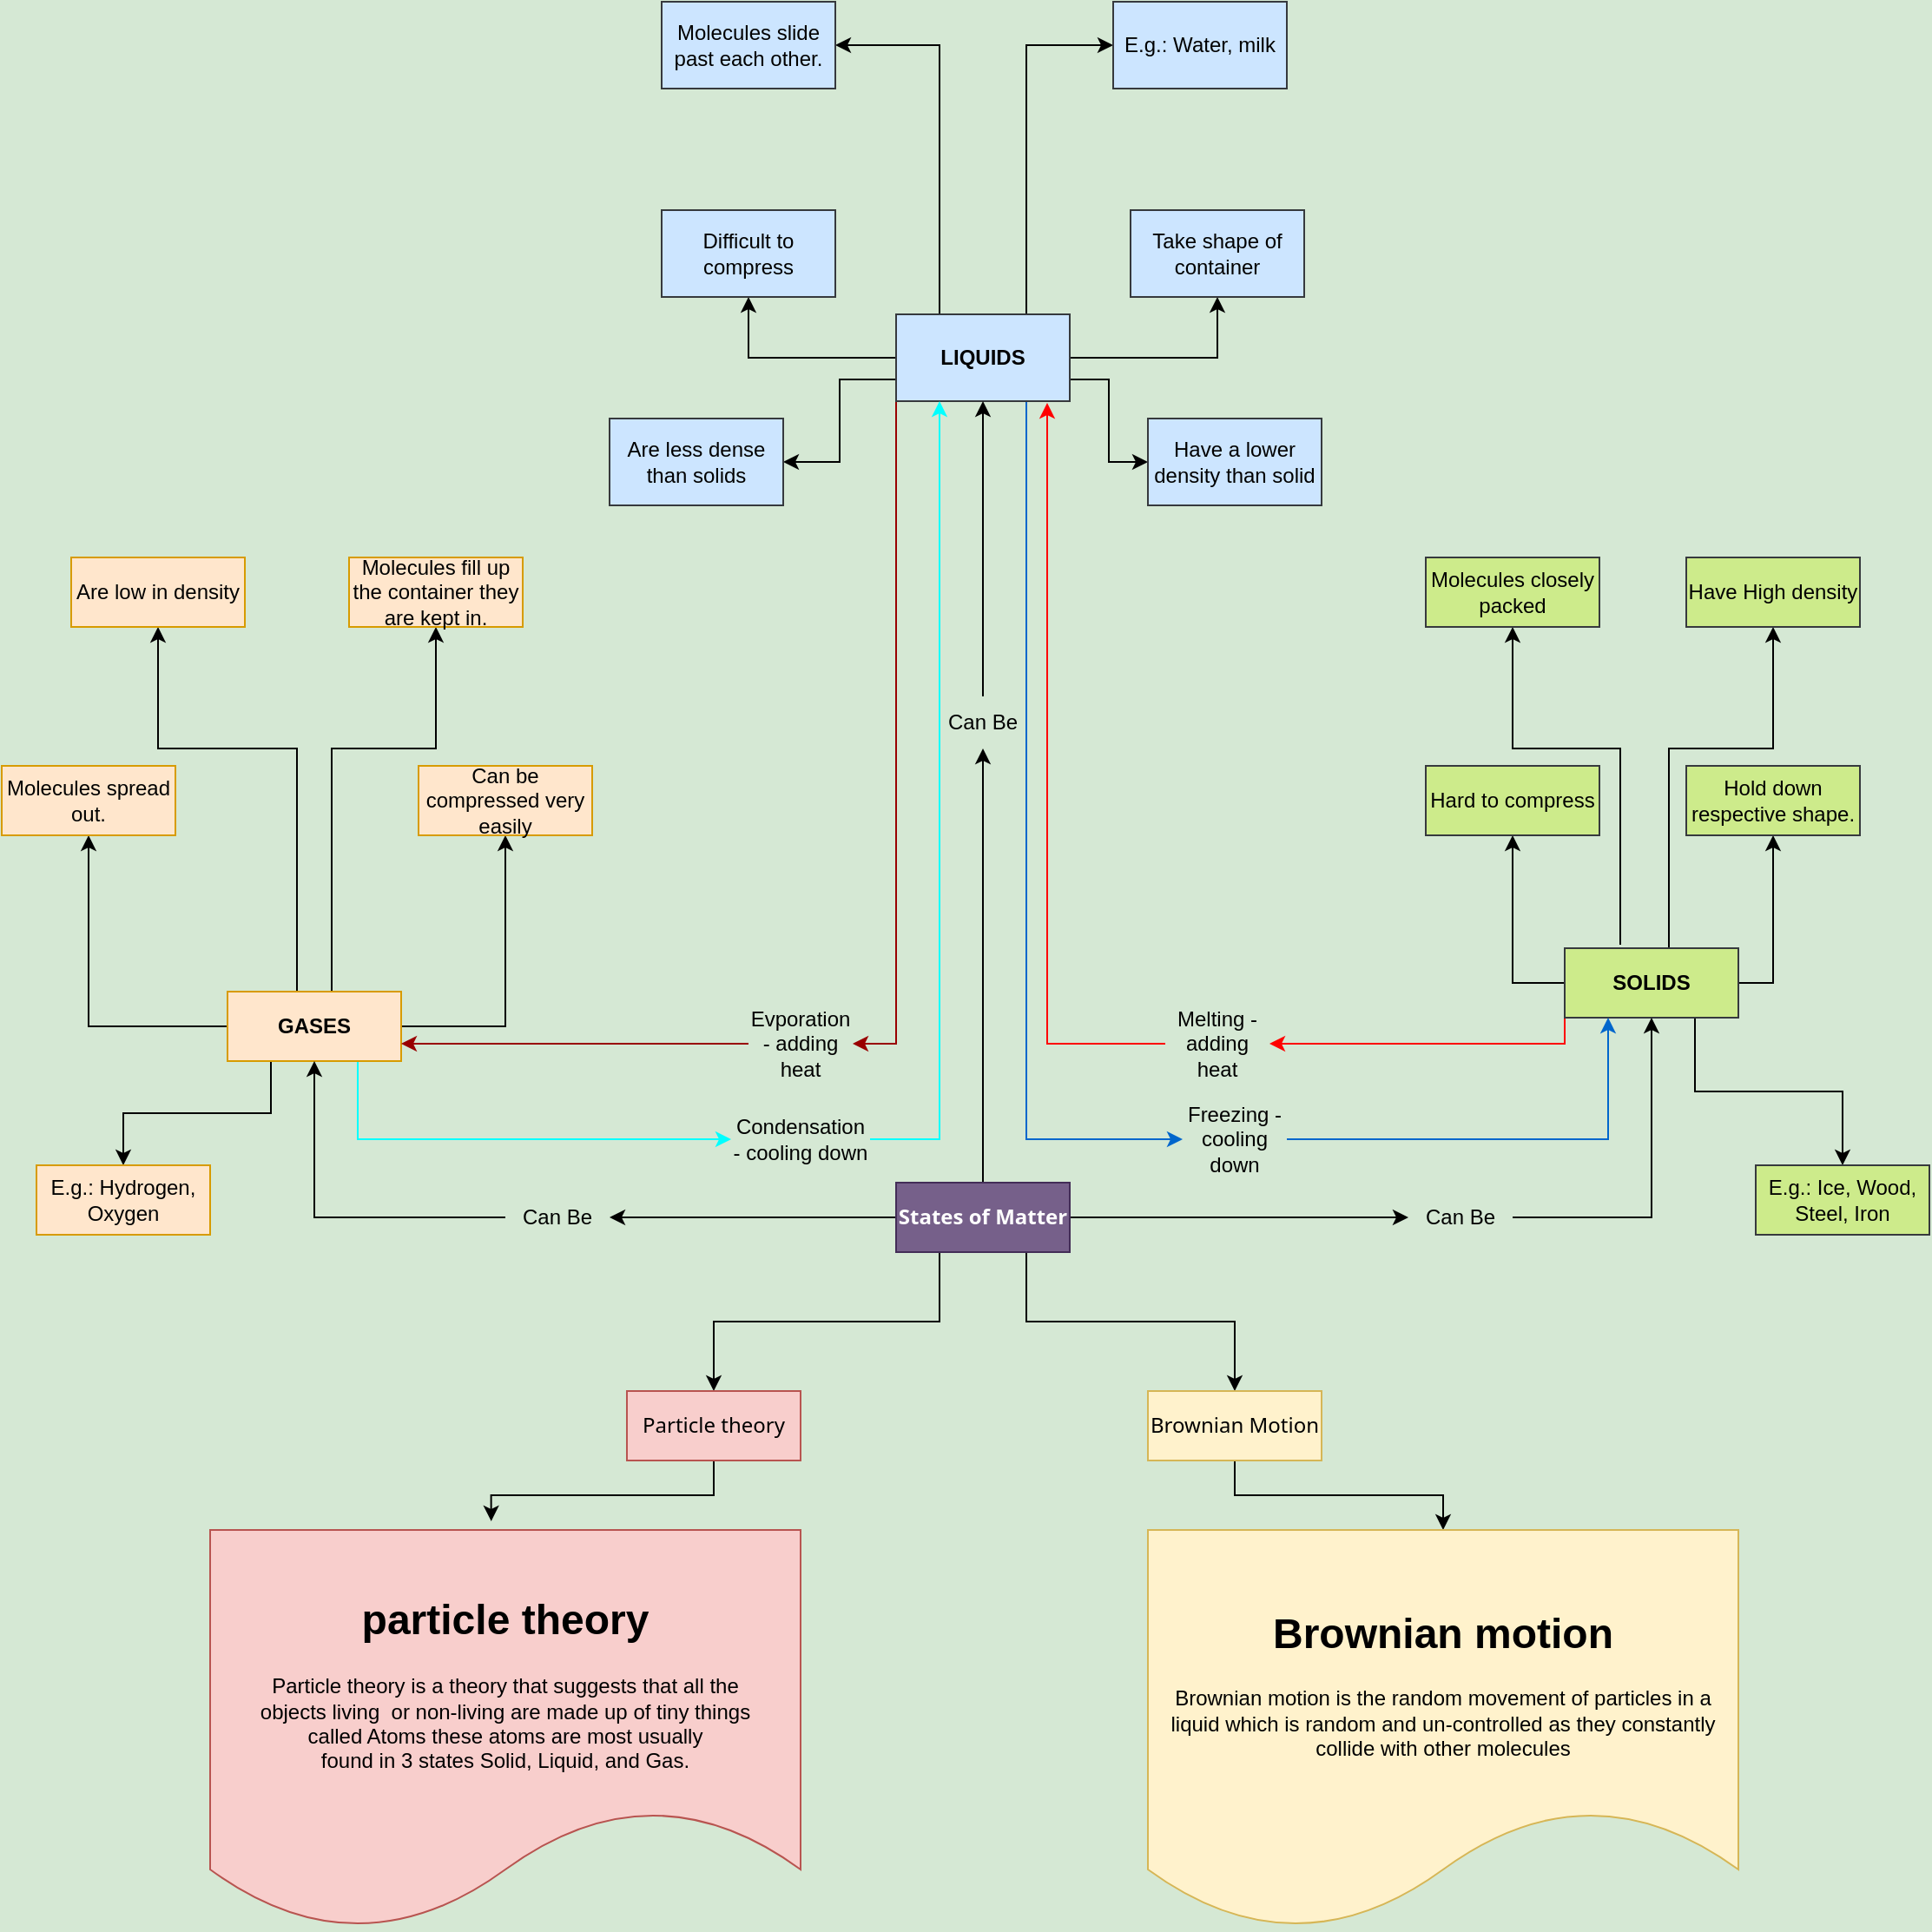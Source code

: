 <mxfile version="15.9.4" type="device"><diagram id="7OjrpWtM3B9UI5vgvwSm" name="Page-1"><mxGraphModel dx="1952" dy="1659" grid="1" gridSize="10" guides="1" tooltips="1" connect="1" arrows="1" fold="1" page="1" pageScale="1" pageWidth="850" pageHeight="1100" background="#D5E8D4" math="0" shadow="0"><root><mxCell id="0"/><mxCell id="1" parent="0"/><mxCell id="Wiox2yG9YahC0RjAl7eF-38" style="edgeStyle=orthogonalEdgeStyle;rounded=0;orthogonalLoop=1;jettySize=auto;html=1;exitX=1;exitY=0.5;exitDx=0;exitDy=0;entryX=0;entryY=0.5;entryDx=0;entryDy=0;strokeColor=#000000;" parent="1" source="Zms9PY8yD79ULRnzv8BX-10" target="Wiox2yG9YahC0RjAl7eF-37" edge="1"><mxGeometry relative="1" as="geometry"/></mxCell><mxCell id="Wiox2yG9YahC0RjAl7eF-41" style="edgeStyle=orthogonalEdgeStyle;rounded=0;orthogonalLoop=1;jettySize=auto;html=1;exitX=0;exitY=0.5;exitDx=0;exitDy=0;strokeColor=#000000;" parent="1" source="Zms9PY8yD79ULRnzv8BX-10" target="Wiox2yG9YahC0RjAl7eF-40" edge="1"><mxGeometry relative="1" as="geometry"/></mxCell><mxCell id="Wiox2yG9YahC0RjAl7eF-44" style="edgeStyle=orthogonalEdgeStyle;rounded=0;orthogonalLoop=1;jettySize=auto;html=1;exitX=0.5;exitY=0;exitDx=0;exitDy=0;entryX=0.5;entryY=1;entryDx=0;entryDy=0;strokeColor=#000000;" parent="1" source="Zms9PY8yD79ULRnzv8BX-10" target="Wiox2yG9YahC0RjAl7eF-43" edge="1"><mxGeometry relative="1" as="geometry"/></mxCell><mxCell id="bm9sxYMrBRh5y1CcE2MZ-3" style="edgeStyle=orthogonalEdgeStyle;rounded=0;orthogonalLoop=1;jettySize=auto;html=1;exitX=0.25;exitY=1;exitDx=0;exitDy=0;entryX=0.5;entryY=0;entryDx=0;entryDy=0;" parent="1" source="Zms9PY8yD79ULRnzv8BX-10" target="bm9sxYMrBRh5y1CcE2MZ-1" edge="1"><mxGeometry relative="1" as="geometry"/></mxCell><mxCell id="bm9sxYMrBRh5y1CcE2MZ-4" style="edgeStyle=orthogonalEdgeStyle;rounded=0;orthogonalLoop=1;jettySize=auto;html=1;exitX=0.75;exitY=1;exitDx=0;exitDy=0;entryX=0.5;entryY=0;entryDx=0;entryDy=0;" parent="1" source="Zms9PY8yD79ULRnzv8BX-10" target="bm9sxYMrBRh5y1CcE2MZ-2" edge="1"><mxGeometry relative="1" as="geometry"/></mxCell><mxCell id="Zms9PY8yD79ULRnzv8BX-10" value="&lt;font style=&quot;font-size: 12px&quot;&gt;&lt;b&gt;&lt;span class=&quot;react-editor-token react-editor-text-token&quot; style=&quot;box-sizing: border-box ; font-family: &amp;#34;avenir,avenir next,segoe ui,helvetica,arial,sans-serif&amp;#34; , &amp;#34;avenir&amp;#34; , &amp;#34;avenir next&amp;#34; , &amp;#34;segoe ui&amp;#34; , &amp;#34;helvetica&amp;#34; , &amp;#34;arial&amp;#34; , &amp;#34;sans-serif&amp;#34;&quot;&gt;States&lt;/span&gt;&lt;span class=&quot;react-editor-token react-editor-whitespace-token&quot; style=&quot;box-sizing: border-box ; font-family: &amp;#34;avenir,avenir next,segoe ui,helvetica,arial,sans-serif&amp;#34; , &amp;#34;avenir&amp;#34; , &amp;#34;avenir next&amp;#34; , &amp;#34;segoe ui&amp;#34; , &amp;#34;helvetica&amp;#34; , &amp;#34;arial&amp;#34; , &amp;#34;sans-serif&amp;#34;&quot;&gt; &lt;/span&gt;&lt;span class=&quot;react-editor-token react-editor-text-token&quot; style=&quot;box-sizing: border-box ; font-family: &amp;#34;avenir,avenir next,segoe ui,helvetica,arial,sans-serif&amp;#34; , &amp;#34;avenir&amp;#34; , &amp;#34;avenir next&amp;#34; , &amp;#34;segoe ui&amp;#34; , &amp;#34;helvetica&amp;#34; , &amp;#34;arial&amp;#34; , &amp;#34;sans-serif&amp;#34;&quot;&gt;of&lt;/span&gt;&lt;span class=&quot;react-editor-token react-editor-whitespace-token&quot; style=&quot;box-sizing: border-box ; font-family: &amp;#34;avenir,avenir next,segoe ui,helvetica,arial,sans-serif&amp;#34; , &amp;#34;avenir&amp;#34; , &amp;#34;avenir next&amp;#34; , &amp;#34;segoe ui&amp;#34; , &amp;#34;helvetica&amp;#34; , &amp;#34;arial&amp;#34; , &amp;#34;sans-serif&amp;#34;&quot;&gt; &lt;/span&gt;&lt;span class=&quot;react-editor-token react-editor-text-token&quot; style=&quot;box-sizing: border-box ; font-family: &amp;#34;avenir,avenir next,segoe ui,helvetica,arial,sans-serif&amp;#34; , &amp;#34;avenir&amp;#34; , &amp;#34;avenir next&amp;#34; , &amp;#34;segoe ui&amp;#34; , &amp;#34;helvetica&amp;#34; , &amp;#34;arial&amp;#34; , &amp;#34;sans-serif&amp;#34;&quot;&gt;Matter&lt;/span&gt;&lt;/b&gt;&lt;/font&gt;" style="whiteSpace=wrap;html=1;fillColor=#76608a;strokeColor=#432D57;fontColor=#ffffff;" parent="1" vertex="1"><mxGeometry x="375" y="560" width="100" height="40" as="geometry"/></mxCell><mxCell id="Zms9PY8yD79ULRnzv8BX-50" style="edgeStyle=orthogonalEdgeStyle;rounded=0;orthogonalLoop=1;jettySize=auto;html=1;exitX=0;exitY=0.5;exitDx=0;exitDy=0;fontSize=12;" parent="1" source="Zms9PY8yD79ULRnzv8BX-11" target="Zms9PY8yD79ULRnzv8BX-40" edge="1"><mxGeometry relative="1" as="geometry"><mxPoint x="640" y="211" as="targetPoint"/></mxGeometry></mxCell><mxCell id="Zms9PY8yD79ULRnzv8BX-53" style="edgeStyle=orthogonalEdgeStyle;rounded=0;orthogonalLoop=1;jettySize=auto;html=1;exitX=1;exitY=0.5;exitDx=0;exitDy=0;entryX=0.5;entryY=1;entryDx=0;entryDy=0;fontSize=12;" parent="1" source="Zms9PY8yD79ULRnzv8BX-11" target="Zms9PY8yD79ULRnzv8BX-39" edge="1"><mxGeometry relative="1" as="geometry"/></mxCell><mxCell id="vKP0mmzmDt_2mgkMHcd9-1" style="edgeStyle=orthogonalEdgeStyle;rounded=0;orthogonalLoop=1;jettySize=auto;html=1;exitX=0;exitY=0.75;exitDx=0;exitDy=0;entryX=1;entryY=0.5;entryDx=0;entryDy=0;strokeColor=#FF0000;" parent="1" source="Zms9PY8yD79ULRnzv8BX-11" target="vKP0mmzmDt_2mgkMHcd9-2" edge="1"><mxGeometry relative="1" as="geometry"><mxPoint x="610" y="260" as="targetPoint"/><Array as="points"><mxPoint x="760" y="480"/></Array></mxGeometry></mxCell><mxCell id="Wiox2yG9YahC0RjAl7eF-1" style="edgeStyle=orthogonalEdgeStyle;rounded=0;orthogonalLoop=1;jettySize=auto;html=1;exitX=0.32;exitY=-0.05;exitDx=0;exitDy=0;entryX=0.5;entryY=1;entryDx=0;entryDy=0;exitPerimeter=0;" parent="1" source="Zms9PY8yD79ULRnzv8BX-11" target="Zms9PY8yD79ULRnzv8BX-31" edge="1"><mxGeometry relative="1" as="geometry"><Array as="points"><mxPoint x="792" y="310"/><mxPoint x="730" y="310"/></Array></mxGeometry></mxCell><mxCell id="Wiox2yG9YahC0RjAl7eF-14" style="edgeStyle=orthogonalEdgeStyle;rounded=0;orthogonalLoop=1;jettySize=auto;html=1;exitX=0.75;exitY=0;exitDx=0;exitDy=0;entryX=0.5;entryY=1;entryDx=0;entryDy=0;strokeColor=#000000;" parent="1" source="Zms9PY8yD79ULRnzv8BX-11" target="Wiox2yG9YahC0RjAl7eF-10" edge="1"><mxGeometry relative="1" as="geometry"><Array as="points"><mxPoint x="820" y="425"/><mxPoint x="820" y="310"/><mxPoint x="880" y="310"/></Array></mxGeometry></mxCell><mxCell id="Wiox2yG9YahC0RjAl7eF-29" style="edgeStyle=orthogonalEdgeStyle;rounded=0;orthogonalLoop=1;jettySize=auto;html=1;exitX=0.75;exitY=1;exitDx=0;exitDy=0;entryX=0.5;entryY=0;entryDx=0;entryDy=0;strokeColor=#000000;" parent="1" source="Zms9PY8yD79ULRnzv8BX-11" target="Wiox2yG9YahC0RjAl7eF-27" edge="1"><mxGeometry relative="1" as="geometry"/></mxCell><mxCell id="Zms9PY8yD79ULRnzv8BX-11" value="&lt;b&gt;SOLIDS&lt;/b&gt;" style="whiteSpace=wrap;html=1;fillColor=#cdeb8b;strokeColor=#36393d;" parent="1" vertex="1"><mxGeometry x="760" y="425" width="100" height="40" as="geometry"/></mxCell><mxCell id="Zms9PY8yD79ULRnzv8BX-44" style="edgeStyle=orthogonalEdgeStyle;rounded=0;orthogonalLoop=1;jettySize=auto;html=1;entryX=0.5;entryY=1;entryDx=0;entryDy=0;fontSize=12;" parent="1" source="Zms9PY8yD79ULRnzv8BX-22" target="Zms9PY8yD79ULRnzv8BX-43" edge="1"><mxGeometry relative="1" as="geometry"/></mxCell><mxCell id="Zms9PY8yD79ULRnzv8BX-48" style="edgeStyle=orthogonalEdgeStyle;rounded=0;orthogonalLoop=1;jettySize=auto;html=1;exitX=1;exitY=0.5;exitDx=0;exitDy=0;entryX=0.5;entryY=1;entryDx=0;entryDy=0;fontSize=12;" parent="1" source="Zms9PY8yD79ULRnzv8BX-22" target="Zms9PY8yD79ULRnzv8BX-47" edge="1"><mxGeometry relative="1" as="geometry"/></mxCell><mxCell id="Zms9PY8yD79ULRnzv8BX-70" style="edgeStyle=orthogonalEdgeStyle;rounded=0;orthogonalLoop=1;jettySize=auto;html=1;entryX=0;entryY=0.5;entryDx=0;entryDy=0;fontSize=12;strokeColor=#0066CC;exitX=0.75;exitY=1;exitDx=0;exitDy=0;" parent="1" source="Zms9PY8yD79ULRnzv8BX-22" target="Zms9PY8yD79ULRnzv8BX-71" edge="1"><mxGeometry relative="1" as="geometry"><mxPoint x="425" y="170" as="sourcePoint"/></mxGeometry></mxCell><mxCell id="Wiox2yG9YahC0RjAl7eF-19" style="edgeStyle=orthogonalEdgeStyle;rounded=0;orthogonalLoop=1;jettySize=auto;html=1;exitX=0;exitY=1;exitDx=0;exitDy=0;entryX=1;entryY=0.5;entryDx=0;entryDy=0;strokeColor=#990000;" parent="1" source="Zms9PY8yD79ULRnzv8BX-22" target="vKP0mmzmDt_2mgkMHcd9-6" edge="1"><mxGeometry relative="1" as="geometry"/></mxCell><mxCell id="Wiox2yG9YahC0RjAl7eF-31" style="edgeStyle=orthogonalEdgeStyle;rounded=0;orthogonalLoop=1;jettySize=auto;html=1;exitX=0.25;exitY=0;exitDx=0;exitDy=0;entryX=1;entryY=0.5;entryDx=0;entryDy=0;strokeColor=#000000;" parent="1" source="Zms9PY8yD79ULRnzv8BX-22" target="Zms9PY8yD79ULRnzv8BX-45" edge="1"><mxGeometry relative="1" as="geometry"/></mxCell><mxCell id="Wiox2yG9YahC0RjAl7eF-32" style="edgeStyle=orthogonalEdgeStyle;rounded=0;orthogonalLoop=1;jettySize=auto;html=1;exitX=0.75;exitY=0;exitDx=0;exitDy=0;entryX=0;entryY=0.5;entryDx=0;entryDy=0;strokeColor=#000000;" parent="1" source="Zms9PY8yD79ULRnzv8BX-22" target="Wiox2yG9YahC0RjAl7eF-30" edge="1"><mxGeometry relative="1" as="geometry"/></mxCell><mxCell id="Wiox2yG9YahC0RjAl7eF-33" style="edgeStyle=orthogonalEdgeStyle;rounded=0;orthogonalLoop=1;jettySize=auto;html=1;exitX=0;exitY=0.75;exitDx=0;exitDy=0;entryX=1;entryY=0.5;entryDx=0;entryDy=0;strokeColor=#000000;" parent="1" source="Zms9PY8yD79ULRnzv8BX-22" target="Zms9PY8yD79ULRnzv8BX-49" edge="1"><mxGeometry relative="1" as="geometry"/></mxCell><mxCell id="Wiox2yG9YahC0RjAl7eF-34" style="edgeStyle=orthogonalEdgeStyle;rounded=0;orthogonalLoop=1;jettySize=auto;html=1;exitX=1;exitY=0.75;exitDx=0;exitDy=0;entryX=0;entryY=0.5;entryDx=0;entryDy=0;strokeColor=#000000;" parent="1" source="Zms9PY8yD79ULRnzv8BX-22" target="Zms9PY8yD79ULRnzv8BX-55" edge="1"><mxGeometry relative="1" as="geometry"/></mxCell><mxCell id="Zms9PY8yD79ULRnzv8BX-22" value="&lt;b&gt;LIQUIDS&lt;/b&gt;" style="whiteSpace=wrap;html=1;fillColor=#cce5ff;strokeColor=#36393d;" parent="1" vertex="1"><mxGeometry x="375" y="60" width="100" height="50" as="geometry"/></mxCell><mxCell id="Zms9PY8yD79ULRnzv8BX-64" style="edgeStyle=orthogonalEdgeStyle;rounded=0;orthogonalLoop=1;jettySize=auto;html=1;exitX=0;exitY=0.5;exitDx=0;exitDy=0;entryX=0.5;entryY=1;entryDx=0;entryDy=0;fontSize=12;" parent="1" source="Zms9PY8yD79ULRnzv8BX-23" target="Zms9PY8yD79ULRnzv8BX-63" edge="1"><mxGeometry relative="1" as="geometry"/></mxCell><mxCell id="Zms9PY8yD79ULRnzv8BX-66" style="edgeStyle=orthogonalEdgeStyle;rounded=0;orthogonalLoop=1;jettySize=auto;html=1;exitX=1;exitY=0.5;exitDx=0;exitDy=0;entryX=0.5;entryY=1;entryDx=0;entryDy=0;fontSize=12;" parent="1" source="Zms9PY8yD79ULRnzv8BX-23" target="Zms9PY8yD79ULRnzv8BX-65" edge="1"><mxGeometry relative="1" as="geometry"/></mxCell><mxCell id="vKP0mmzmDt_2mgkMHcd9-11" style="edgeStyle=orthogonalEdgeStyle;rounded=0;orthogonalLoop=1;jettySize=auto;html=1;exitX=0.75;exitY=1;exitDx=0;exitDy=0;strokeColor=#00FFFF;entryX=0;entryY=0.5;entryDx=0;entryDy=0;entryPerimeter=0;" parent="1" source="Zms9PY8yD79ULRnzv8BX-23" target="vKP0mmzmDt_2mgkMHcd9-12" edge="1"><mxGeometry relative="1" as="geometry"><mxPoint x="190" y="250" as="targetPoint"/></mxGeometry></mxCell><mxCell id="Wiox2yG9YahC0RjAl7eF-7" style="edgeStyle=orthogonalEdgeStyle;rounded=0;orthogonalLoop=1;jettySize=auto;html=1;exitX=0.75;exitY=0;exitDx=0;exitDy=0;entryX=0.5;entryY=1;entryDx=0;entryDy=0;" parent="1" source="Zms9PY8yD79ULRnzv8BX-23" target="Zms9PY8yD79ULRnzv8BX-61" edge="1"><mxGeometry relative="1" as="geometry"><Array as="points"><mxPoint x="50" y="450"/><mxPoint x="50" y="310"/><mxPoint x="110" y="310"/></Array></mxGeometry></mxCell><mxCell id="Wiox2yG9YahC0RjAl7eF-8" style="edgeStyle=orthogonalEdgeStyle;rounded=0;orthogonalLoop=1;jettySize=auto;html=1;exitX=0.25;exitY=0;exitDx=0;exitDy=0;entryX=0.5;entryY=1;entryDx=0;entryDy=0;" parent="1" source="Zms9PY8yD79ULRnzv8BX-23" target="Wiox2yG9YahC0RjAl7eF-4" edge="1"><mxGeometry relative="1" as="geometry"><Array as="points"><mxPoint x="30" y="450"/><mxPoint x="30" y="310"/><mxPoint x="-50" y="310"/></Array></mxGeometry></mxCell><mxCell id="Wiox2yG9YahC0RjAl7eF-24" style="edgeStyle=orthogonalEdgeStyle;rounded=0;orthogonalLoop=1;jettySize=auto;html=1;exitX=0.25;exitY=1;exitDx=0;exitDy=0;entryX=0.5;entryY=0;entryDx=0;entryDy=0;strokeColor=#000000;" parent="1" source="Zms9PY8yD79ULRnzv8BX-23" target="Wiox2yG9YahC0RjAl7eF-23" edge="1"><mxGeometry relative="1" as="geometry"/></mxCell><mxCell id="Zms9PY8yD79ULRnzv8BX-23" value="&lt;b&gt;GASES&lt;/b&gt;" style="whiteSpace=wrap;html=1;fillColor=#ffe6cc;strokeColor=#d79b00;" parent="1" vertex="1"><mxGeometry x="-10" y="450" width="100" height="40" as="geometry"/></mxCell><mxCell id="Zms9PY8yD79ULRnzv8BX-31" value="Molecules closely packed" style="whiteSpace=wrap;html=1;fillColor=#cdeb8b;strokeColor=#36393d;" parent="1" vertex="1"><mxGeometry x="680" y="200" width="100" height="40" as="geometry"/></mxCell><mxCell id="Zms9PY8yD79ULRnzv8BX-39" value="Hold down respective shape." style="whiteSpace=wrap;html=1;fillColor=#cdeb8b;strokeColor=#36393d;" parent="1" vertex="1"><mxGeometry x="830" y="320" width="100" height="40" as="geometry"/></mxCell><mxCell id="Zms9PY8yD79ULRnzv8BX-40" value="Hard to compress" style="whiteSpace=wrap;html=1;fillColor=#cdeb8b;strokeColor=#36393d;" parent="1" vertex="1"><mxGeometry x="680" y="320" width="100" height="40" as="geometry"/></mxCell><mxCell id="Zms9PY8yD79ULRnzv8BX-43" value="Difficult to compress" style="whiteSpace=wrap;html=1;fillColor=#cce5ff;strokeColor=#36393d;" parent="1" vertex="1"><mxGeometry x="240" width="100" height="50" as="geometry"/></mxCell><mxCell id="Zms9PY8yD79ULRnzv8BX-45" value="Molecules slide past each other." style="whiteSpace=wrap;html=1;fillColor=#cce5ff;strokeColor=#36393d;" parent="1" vertex="1"><mxGeometry x="240" y="-120" width="100" height="50" as="geometry"/></mxCell><mxCell id="Zms9PY8yD79ULRnzv8BX-47" value="Take shape of container" style="whiteSpace=wrap;html=1;fillColor=#cce5ff;strokeColor=#36393d;" parent="1" vertex="1"><mxGeometry x="510" width="100" height="50" as="geometry"/></mxCell><mxCell id="Zms9PY8yD79ULRnzv8BX-49" value="Are less dense than solids" style="whiteSpace=wrap;html=1;fillColor=#cce5ff;strokeColor=#36393d;" parent="1" vertex="1"><mxGeometry x="210" y="120" width="100" height="50" as="geometry"/></mxCell><mxCell id="Zms9PY8yD79ULRnzv8BX-55" value="Have a lower density than solid" style="whiteSpace=wrap;html=1;fillColor=#cce5ff;strokeColor=#36393d;" parent="1" vertex="1"><mxGeometry x="520" y="120" width="100" height="50" as="geometry"/></mxCell><mxCell id="Zms9PY8yD79ULRnzv8BX-61" value="Molecules fill up the container they are kept in." style="whiteSpace=wrap;html=1;fillColor=#ffe6cc;strokeColor=#d79b00;" parent="1" vertex="1"><mxGeometry x="60" y="200" width="100" height="40" as="geometry"/></mxCell><mxCell id="Zms9PY8yD79ULRnzv8BX-63" value="Molecules spread out." style="whiteSpace=wrap;html=1;fillColor=#ffe6cc;strokeColor=#d79b00;" parent="1" vertex="1"><mxGeometry x="-140" y="320" width="100" height="40" as="geometry"/></mxCell><mxCell id="Zms9PY8yD79ULRnzv8BX-65" value="Can be compressed very easily" style="whiteSpace=wrap;html=1;fillColor=#ffe6cc;strokeColor=#d79b00;" parent="1" vertex="1"><mxGeometry x="100" y="320" width="100" height="40" as="geometry"/></mxCell><mxCell id="Wiox2yG9YahC0RjAl7eF-18" style="edgeStyle=orthogonalEdgeStyle;rounded=0;orthogonalLoop=1;jettySize=auto;html=1;exitX=1;exitY=0.5;exitDx=0;exitDy=0;entryX=0.25;entryY=1;entryDx=0;entryDy=0;strokeColor=#0066CC;" parent="1" source="Zms9PY8yD79ULRnzv8BX-71" target="Zms9PY8yD79ULRnzv8BX-11" edge="1"><mxGeometry relative="1" as="geometry"><Array as="points"><mxPoint x="785" y="535"/></Array></mxGeometry></mxCell><mxCell id="Zms9PY8yD79ULRnzv8BX-71" value="Freezing - cooling down" style="text;html=1;strokeColor=none;fillColor=none;align=center;verticalAlign=middle;whiteSpace=wrap;rounded=0;labelBackgroundColor=none;sketch=0;" parent="1" vertex="1"><mxGeometry x="540" y="520" width="60" height="30" as="geometry"/></mxCell><mxCell id="Wiox2yG9YahC0RjAl7eF-12" style="edgeStyle=orthogonalEdgeStyle;rounded=0;orthogonalLoop=1;jettySize=auto;html=1;exitX=0;exitY=0.5;exitDx=0;exitDy=0;entryX=0.87;entryY=1.02;entryDx=0;entryDy=0;strokeColor=#FF0000;entryPerimeter=0;" parent="1" source="vKP0mmzmDt_2mgkMHcd9-2" target="Zms9PY8yD79ULRnzv8BX-22" edge="1"><mxGeometry relative="1" as="geometry"/></mxCell><mxCell id="vKP0mmzmDt_2mgkMHcd9-2" value="Melting - adding heat" style="text;html=1;strokeColor=none;fillColor=none;align=center;verticalAlign=middle;whiteSpace=wrap;rounded=0;" parent="1" vertex="1"><mxGeometry x="530" y="465" width="60" height="30" as="geometry"/></mxCell><mxCell id="Wiox2yG9YahC0RjAl7eF-35" style="edgeStyle=orthogonalEdgeStyle;rounded=0;orthogonalLoop=1;jettySize=auto;html=1;exitX=0;exitY=0.5;exitDx=0;exitDy=0;entryX=1;entryY=0.75;entryDx=0;entryDy=0;strokeColor=#990000;" parent="1" source="vKP0mmzmDt_2mgkMHcd9-6" target="Zms9PY8yD79ULRnzv8BX-23" edge="1"><mxGeometry relative="1" as="geometry"/></mxCell><mxCell id="vKP0mmzmDt_2mgkMHcd9-6" value="Evporation - adding heat" style="text;html=1;strokeColor=none;fillColor=none;align=center;verticalAlign=middle;whiteSpace=wrap;rounded=0;" parent="1" vertex="1"><mxGeometry x="290" y="465" width="60" height="30" as="geometry"/></mxCell><mxCell id="Wiox2yG9YahC0RjAl7eF-13" style="edgeStyle=orthogonalEdgeStyle;rounded=0;orthogonalLoop=1;jettySize=auto;html=1;exitX=1;exitY=0.5;exitDx=0;exitDy=0;entryX=0.25;entryY=1;entryDx=0;entryDy=0;strokeColor=#00FFFF;" parent="1" source="vKP0mmzmDt_2mgkMHcd9-12" target="Zms9PY8yD79ULRnzv8BX-22" edge="1"><mxGeometry relative="1" as="geometry"/></mxCell><mxCell id="vKP0mmzmDt_2mgkMHcd9-12" value="Condensation - cooling down" style="text;html=1;strokeColor=none;fillColor=none;align=center;verticalAlign=middle;whiteSpace=wrap;rounded=0;" parent="1" vertex="1"><mxGeometry x="280" y="520" width="80" height="30" as="geometry"/></mxCell><mxCell id="Wiox2yG9YahC0RjAl7eF-4" value="Are low in density" style="whiteSpace=wrap;html=1;fillColor=#ffe6cc;strokeColor=#d79b00;" parent="1" vertex="1"><mxGeometry x="-100" y="200" width="100" height="40" as="geometry"/></mxCell><mxCell id="Wiox2yG9YahC0RjAl7eF-10" value="Have High density" style="whiteSpace=wrap;html=1;fillColor=#cdeb8b;strokeColor=#36393d;" parent="1" vertex="1"><mxGeometry x="830" y="200" width="100" height="40" as="geometry"/></mxCell><mxCell id="Wiox2yG9YahC0RjAl7eF-23" value="E.g.: Hydrogen, Oxygen" style="whiteSpace=wrap;html=1;fillColor=#ffe6cc;strokeColor=#d79b00;" parent="1" vertex="1"><mxGeometry x="-120" y="550" width="100" height="40" as="geometry"/></mxCell><mxCell id="Wiox2yG9YahC0RjAl7eF-27" value="E.g.: Ice, Wood, Steel, Iron" style="whiteSpace=wrap;html=1;fillColor=#cdeb8b;strokeColor=#36393d;" parent="1" vertex="1"><mxGeometry x="870" y="550" width="100" height="40" as="geometry"/></mxCell><mxCell id="Wiox2yG9YahC0RjAl7eF-30" value="E.g.: Water, milk" style="whiteSpace=wrap;html=1;fillColor=#cce5ff;strokeColor=#36393d;" parent="1" vertex="1"><mxGeometry x="500" y="-120" width="100" height="50" as="geometry"/></mxCell><mxCell id="Wiox2yG9YahC0RjAl7eF-39" style="edgeStyle=orthogonalEdgeStyle;rounded=0;orthogonalLoop=1;jettySize=auto;html=1;exitX=1;exitY=0.5;exitDx=0;exitDy=0;entryX=0.5;entryY=1;entryDx=0;entryDy=0;strokeColor=#000000;" parent="1" source="Wiox2yG9YahC0RjAl7eF-37" target="Zms9PY8yD79ULRnzv8BX-11" edge="1"><mxGeometry relative="1" as="geometry"/></mxCell><mxCell id="Wiox2yG9YahC0RjAl7eF-37" value="Can Be" style="text;html=1;strokeColor=none;fillColor=none;align=center;verticalAlign=middle;whiteSpace=wrap;rounded=0;" parent="1" vertex="1"><mxGeometry x="670" y="565" width="60" height="30" as="geometry"/></mxCell><mxCell id="Wiox2yG9YahC0RjAl7eF-42" style="edgeStyle=orthogonalEdgeStyle;rounded=0;orthogonalLoop=1;jettySize=auto;html=1;exitX=0;exitY=0.5;exitDx=0;exitDy=0;entryX=0.5;entryY=1;entryDx=0;entryDy=0;strokeColor=#000000;" parent="1" source="Wiox2yG9YahC0RjAl7eF-40" target="Zms9PY8yD79ULRnzv8BX-23" edge="1"><mxGeometry relative="1" as="geometry"/></mxCell><mxCell id="Wiox2yG9YahC0RjAl7eF-40" value="Can Be" style="text;html=1;strokeColor=none;fillColor=none;align=center;verticalAlign=middle;whiteSpace=wrap;rounded=0;" parent="1" vertex="1"><mxGeometry x="150" y="565" width="60" height="30" as="geometry"/></mxCell><mxCell id="Wiox2yG9YahC0RjAl7eF-45" style="edgeStyle=orthogonalEdgeStyle;rounded=0;orthogonalLoop=1;jettySize=auto;html=1;exitX=0.5;exitY=0;exitDx=0;exitDy=0;entryX=0.5;entryY=1;entryDx=0;entryDy=0;strokeColor=#000000;" parent="1" source="Wiox2yG9YahC0RjAl7eF-43" target="Zms9PY8yD79ULRnzv8BX-22" edge="1"><mxGeometry relative="1" as="geometry"/></mxCell><mxCell id="Wiox2yG9YahC0RjAl7eF-43" value="Can Be" style="text;html=1;strokeColor=none;fillColor=none;align=center;verticalAlign=middle;whiteSpace=wrap;rounded=0;" parent="1" vertex="1"><mxGeometry x="395" y="280" width="60" height="30" as="geometry"/></mxCell><mxCell id="FAPdlds0DPsf8ZGuKXfy-2" style="edgeStyle=orthogonalEdgeStyle;rounded=0;orthogonalLoop=1;jettySize=auto;html=1;exitX=0.5;exitY=1;exitDx=0;exitDy=0;entryX=0.476;entryY=-0.022;entryDx=0;entryDy=0;entryPerimeter=0;" parent="1" source="bm9sxYMrBRh5y1CcE2MZ-1" target="bm9sxYMrBRh5y1CcE2MZ-10" edge="1"><mxGeometry relative="1" as="geometry"/></mxCell><mxCell id="bm9sxYMrBRh5y1CcE2MZ-1" value="&lt;font face=&quot;avenir,avenir next,segoe ui,helvetica,arial,sans-serif, avenir, avenir next, segoe ui, helvetica, arial, sans-serif&quot;&gt;Particle theory&lt;/font&gt;" style="whiteSpace=wrap;html=1;fillColor=#f8cecc;strokeColor=#b85450;" parent="1" vertex="1"><mxGeometry x="220" y="680" width="100" height="40" as="geometry"/></mxCell><mxCell id="FAPdlds0DPsf8ZGuKXfy-3" style="edgeStyle=orthogonalEdgeStyle;rounded=0;orthogonalLoop=1;jettySize=auto;html=1;exitX=0.5;exitY=1;exitDx=0;exitDy=0;" parent="1" source="bm9sxYMrBRh5y1CcE2MZ-2" target="FAPdlds0DPsf8ZGuKXfy-1" edge="1"><mxGeometry relative="1" as="geometry"/></mxCell><mxCell id="bm9sxYMrBRh5y1CcE2MZ-2" value="&lt;font face=&quot;avenir, avenir next, segoe ui, helvetica, arial, sans-serif, avenir, avenir next, segoe ui, helvetica, arial, sans-serif&quot;&gt;Brownian Motion&lt;/font&gt;" style="whiteSpace=wrap;html=1;fillColor=#fff2cc;strokeColor=#d6b656;" parent="1" vertex="1"><mxGeometry x="520" y="680" width="100" height="40" as="geometry"/></mxCell><mxCell id="bm9sxYMrBRh5y1CcE2MZ-10" value="&lt;h1&gt;particle theory&lt;/h1&gt;&lt;div&gt;Particle theory is a theory that suggests that all the&lt;/div&gt;&lt;div&gt;&amp;nbsp;objects living&amp;nbsp;&amp;nbsp;or non-living are made up of tiny things&amp;nbsp;&lt;/div&gt;&lt;div&gt;called Atoms&amp;nbsp;these atoms are most usually&lt;/div&gt;&lt;div&gt;found in 3 states Solid, Liquid, and Gas.&lt;/div&gt;" style="shape=document;whiteSpace=wrap;html=1;boundedLbl=1;fillColor=#f8cecc;strokeColor=#b85450;" parent="1" vertex="1"><mxGeometry x="-20" y="760" width="340" height="230" as="geometry"/></mxCell><mxCell id="FAPdlds0DPsf8ZGuKXfy-1" value="&lt;h1&gt;Brownian motion&lt;/h1&gt;&lt;div&gt;Brownian motion is the random movement of particles in a liquid which is random and un-controlled as they constantly collide with other molecules&lt;/div&gt;" style="shape=document;whiteSpace=wrap;html=1;boundedLbl=1;fillColor=#fff2cc;strokeColor=#d6b656;" parent="1" vertex="1"><mxGeometry x="520" y="760" width="340" height="230" as="geometry"/></mxCell></root></mxGraphModel></diagram></mxfile>